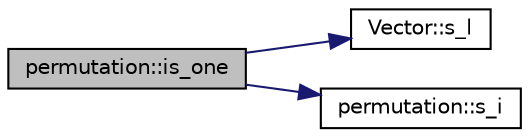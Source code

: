 digraph "permutation::is_one"
{
  edge [fontname="Helvetica",fontsize="10",labelfontname="Helvetica",labelfontsize="10"];
  node [fontname="Helvetica",fontsize="10",shape=record];
  rankdir="LR";
  Node1527 [label="permutation::is_one",height=0.2,width=0.4,color="black", fillcolor="grey75", style="filled", fontcolor="black"];
  Node1527 -> Node1528 [color="midnightblue",fontsize="10",style="solid",fontname="Helvetica"];
  Node1528 [label="Vector::s_l",height=0.2,width=0.4,color="black", fillcolor="white", style="filled",URL="$d5/db2/class_vector.html#ad2dc082288f858d22a528832289e0704"];
  Node1527 -> Node1529 [color="midnightblue",fontsize="10",style="solid",fontname="Helvetica"];
  Node1529 [label="permutation::s_i",height=0.2,width=0.4,color="black", fillcolor="white", style="filled",URL="$d0/d08/classpermutation.html#ab8c74af5111dbf8808da04214b918873"];
}
